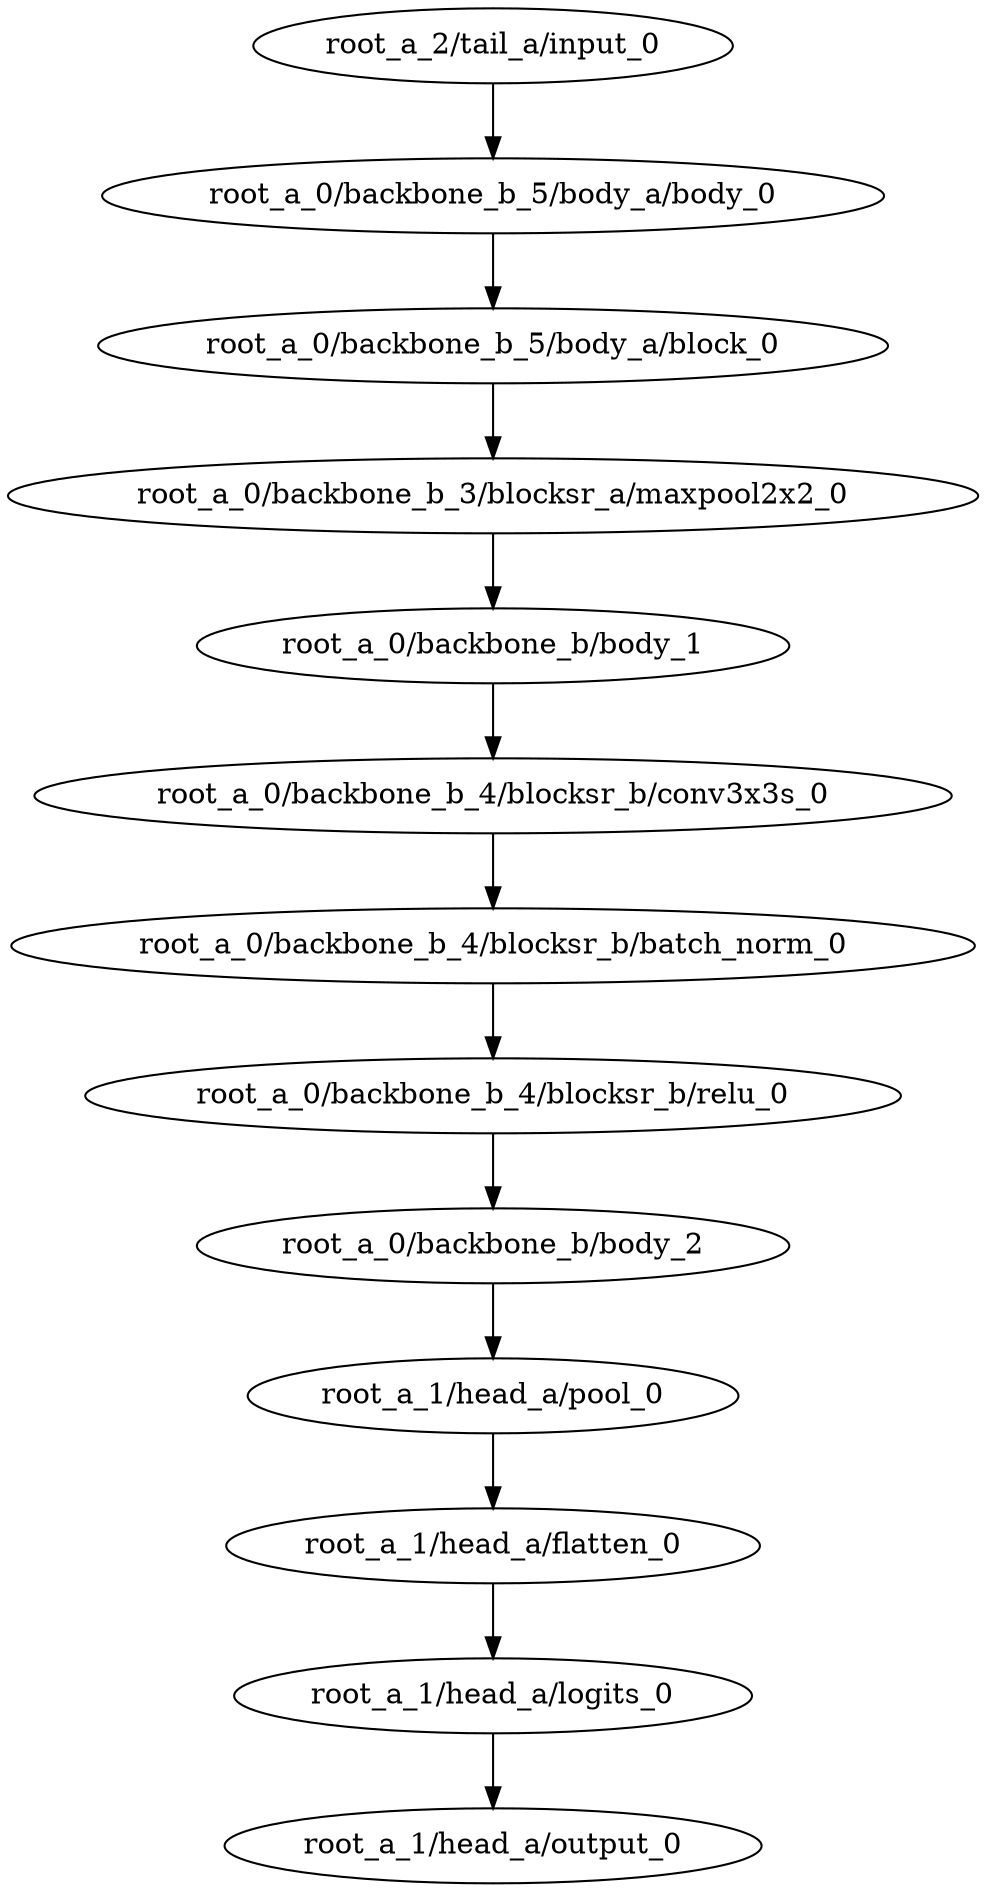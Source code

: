 digraph root_a {
	"root_a_2/tail_a/input_0"
	"root_a_0/backbone_b_5/body_a/body_0"
	"root_a_0/backbone_b_5/body_a/block_0"
	"root_a_0/backbone_b_3/blocksr_a/maxpool2x2_0"
	"root_a_0/backbone_b/body_1"
	"root_a_0/backbone_b_4/blocksr_b/conv3x3s_0"
	"root_a_0/backbone_b_4/blocksr_b/batch_norm_0"
	"root_a_0/backbone_b_4/blocksr_b/relu_0"
	"root_a_0/backbone_b/body_2"
	"root_a_1/head_a/pool_0"
	"root_a_1/head_a/flatten_0"
	"root_a_1/head_a/logits_0"
	"root_a_1/head_a/output_0"

	"root_a_2/tail_a/input_0" -> "root_a_0/backbone_b_5/body_a/body_0"
	"root_a_0/backbone_b_5/body_a/body_0" -> "root_a_0/backbone_b_5/body_a/block_0"
	"root_a_0/backbone_b_5/body_a/block_0" -> "root_a_0/backbone_b_3/blocksr_a/maxpool2x2_0"
	"root_a_0/backbone_b_3/blocksr_a/maxpool2x2_0" -> "root_a_0/backbone_b/body_1"
	"root_a_0/backbone_b/body_1" -> "root_a_0/backbone_b_4/blocksr_b/conv3x3s_0"
	"root_a_0/backbone_b_4/blocksr_b/conv3x3s_0" -> "root_a_0/backbone_b_4/blocksr_b/batch_norm_0"
	"root_a_0/backbone_b_4/blocksr_b/batch_norm_0" -> "root_a_0/backbone_b_4/blocksr_b/relu_0"
	"root_a_0/backbone_b_4/blocksr_b/relu_0" -> "root_a_0/backbone_b/body_2"
	"root_a_0/backbone_b/body_2" -> "root_a_1/head_a/pool_0"
	"root_a_1/head_a/pool_0" -> "root_a_1/head_a/flatten_0"
	"root_a_1/head_a/flatten_0" -> "root_a_1/head_a/logits_0"
	"root_a_1/head_a/logits_0" -> "root_a_1/head_a/output_0"

}
